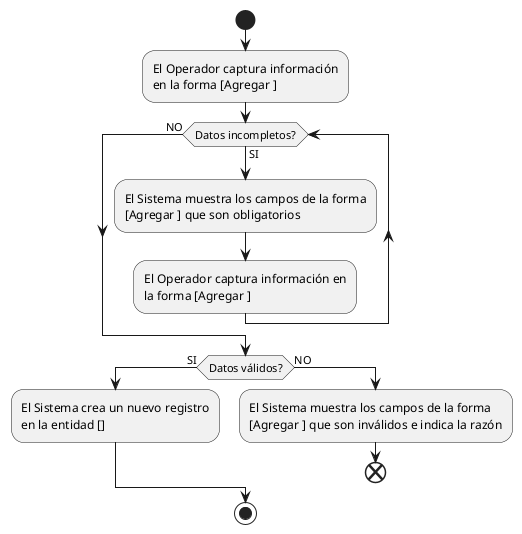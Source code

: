 @startuml
start
:El Operador captura información 
en la forma [Agregar ];
while (Datos incompletos?) is (SI)  
	:El Sistema muestra los campos de la forma 
	[Agregar ] que son obligatorios;  
	:El Operador captura información en 
	la forma [Agregar ];
endwhile (NO)  
	if (Datos válidos?) then (SI)    
		:El Sistema crea un nuevo registro 
		en la entidad [];  
	else (NO)    
		:El Sistema muestra los campos de la forma 
		[Agregar ] que son inválidos e indica la razón;    
		end  
	endif
stop
@enduml


